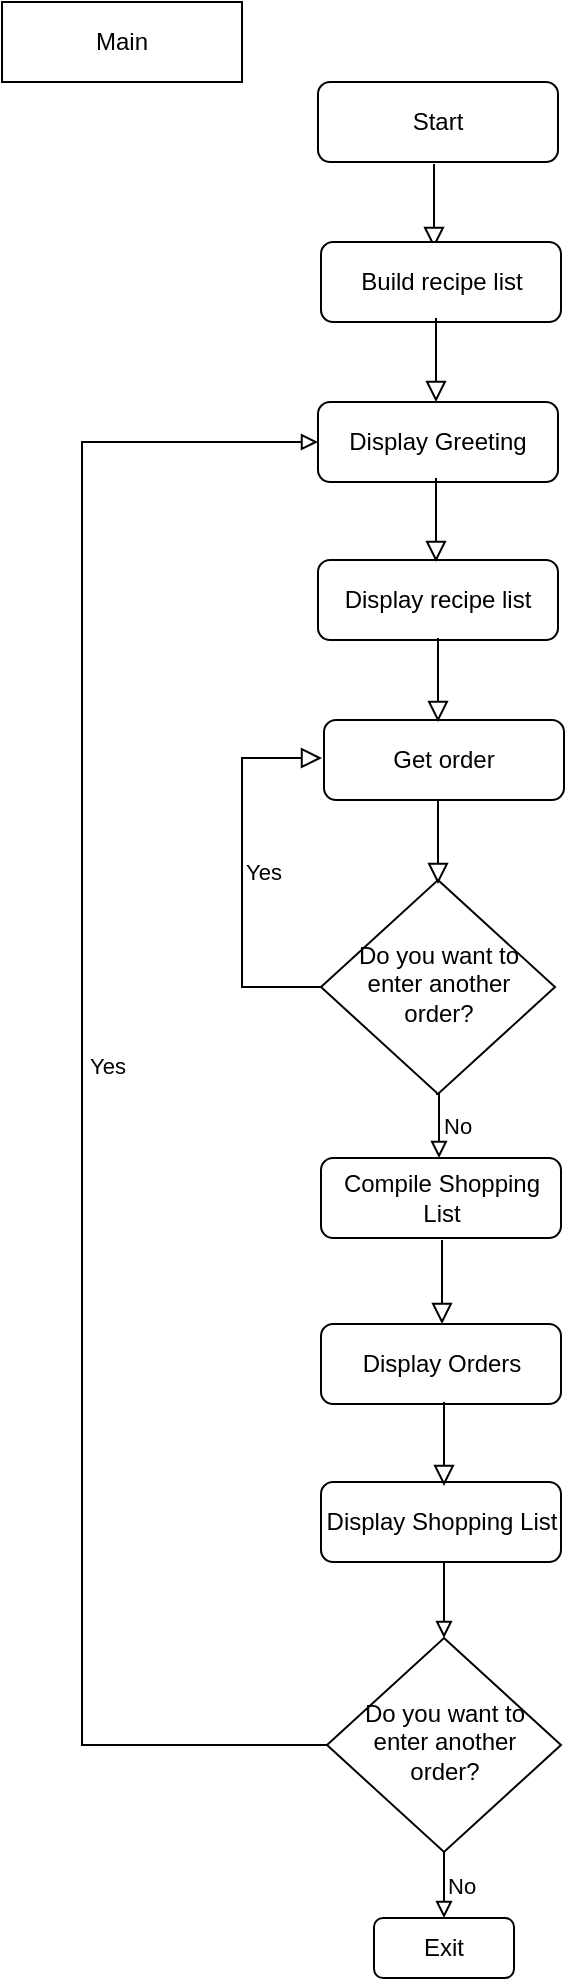 <mxfile version="16.2.7" type="github" pages="7">
  <diagram id="C5RBs43oDa-KdzZeNtuy" name="Main">
    <mxGraphModel dx="1422" dy="737" grid="1" gridSize="10" guides="1" tooltips="1" connect="1" arrows="1" fold="1" page="1" pageScale="1" pageWidth="827" pageHeight="1169" math="0" shadow="0">
      <root>
        <mxCell id="WIyWlLk6GJQsqaUBKTNV-0" />
        <mxCell id="WIyWlLk6GJQsqaUBKTNV-1" parent="WIyWlLk6GJQsqaUBKTNV-0" />
        <mxCell id="WIyWlLk6GJQsqaUBKTNV-3" value="Start" style="rounded=1;whiteSpace=wrap;html=1;fontSize=12;glass=0;strokeWidth=1;shadow=0;" parent="WIyWlLk6GJQsqaUBKTNV-1" vertex="1">
          <mxGeometry x="198" y="80" width="120" height="40" as="geometry" />
        </mxCell>
        <mxCell id="1KWmjgOYTkSEKznTCzlZ-3" value="No&lt;br&gt;" style="edgeStyle=orthogonalEdgeStyle;rounded=0;orthogonalLoop=1;jettySize=auto;html=1;exitX=0.5;exitY=1;exitDx=0;exitDy=0;entryX=0.5;entryY=0;entryDx=0;entryDy=0;labelBackgroundColor=none;fontColor=#000000;endArrow=block;endFill=0;strokeColor=default;labelPosition=right;verticalLabelPosition=middle;align=left;verticalAlign=middle;" edge="1" parent="WIyWlLk6GJQsqaUBKTNV-1">
          <mxGeometry relative="1" as="geometry">
            <mxPoint x="257" y="586" as="sourcePoint" />
            <mxPoint x="258.5" y="618" as="targetPoint" />
          </mxGeometry>
        </mxCell>
        <mxCell id="WIyWlLk6GJQsqaUBKTNV-6" value="Do you want to enter another order?" style="rhombus;whiteSpace=wrap;html=1;shadow=0;fontFamily=Helvetica;fontSize=12;align=center;strokeWidth=1;spacing=6;spacingTop=-4;" parent="WIyWlLk6GJQsqaUBKTNV-1" vertex="1">
          <mxGeometry x="199.5" y="479" width="117" height="107" as="geometry" />
        </mxCell>
        <mxCell id="WIyWlLk6GJQsqaUBKTNV-7" value="Exit&lt;br&gt;" style="rounded=1;whiteSpace=wrap;html=1;fontSize=12;glass=0;strokeWidth=1;shadow=0;" parent="WIyWlLk6GJQsqaUBKTNV-1" vertex="1">
          <mxGeometry x="226" y="998" width="70" height="30" as="geometry" />
        </mxCell>
        <mxCell id="WIyWlLk6GJQsqaUBKTNV-12" value="Get order&lt;br&gt;" style="rounded=1;whiteSpace=wrap;html=1;fontSize=12;glass=0;strokeWidth=1;shadow=0;" parent="WIyWlLk6GJQsqaUBKTNV-1" vertex="1">
          <mxGeometry x="201" y="399" width="120" height="40" as="geometry" />
        </mxCell>
        <mxCell id="jihVnL-XziXCGQ76NfYd-0" value="Display Greeting" style="rounded=1;whiteSpace=wrap;html=1;fontSize=12;glass=0;strokeWidth=1;shadow=0;" vertex="1" parent="WIyWlLk6GJQsqaUBKTNV-1">
          <mxGeometry x="198" y="240" width="120" height="40" as="geometry" />
        </mxCell>
        <mxCell id="jihVnL-XziXCGQ76NfYd-1" value="Display recipe list&lt;br&gt;" style="rounded=1;whiteSpace=wrap;html=1;fontSize=12;glass=0;strokeWidth=1;shadow=0;" vertex="1" parent="WIyWlLk6GJQsqaUBKTNV-1">
          <mxGeometry x="198" y="319" width="120" height="40" as="geometry" />
        </mxCell>
        <mxCell id="jihVnL-XziXCGQ76NfYd-2" value="" style="rounded=0;html=1;jettySize=auto;orthogonalLoop=1;fontSize=11;endArrow=block;endFill=0;endSize=8;strokeWidth=1;shadow=0;labelBackgroundColor=none;edgeStyle=orthogonalEdgeStyle;entryX=0.5;entryY=0;entryDx=0;entryDy=0;" edge="1" parent="WIyWlLk6GJQsqaUBKTNV-1">
          <mxGeometry relative="1" as="geometry">
            <mxPoint x="257" y="278" as="sourcePoint" />
            <mxPoint x="257" y="320" as="targetPoint" />
            <Array as="points">
              <mxPoint x="257" y="298" />
              <mxPoint x="257" y="298" />
            </Array>
          </mxGeometry>
        </mxCell>
        <mxCell id="jihVnL-XziXCGQ76NfYd-3" value="" style="rounded=0;html=1;jettySize=auto;orthogonalLoop=1;fontSize=11;endArrow=block;endFill=0;endSize=8;strokeWidth=1;shadow=0;labelBackgroundColor=none;edgeStyle=orthogonalEdgeStyle;entryX=0.5;entryY=0;entryDx=0;entryDy=0;" edge="1" parent="WIyWlLk6GJQsqaUBKTNV-1">
          <mxGeometry relative="1" as="geometry">
            <mxPoint x="258" y="358" as="sourcePoint" />
            <mxPoint x="258" y="400" as="targetPoint" />
          </mxGeometry>
        </mxCell>
        <mxCell id="jihVnL-XziXCGQ76NfYd-6" value="Compile Shopping List" style="rounded=1;whiteSpace=wrap;html=1;fontSize=12;glass=0;strokeWidth=1;shadow=0;" vertex="1" parent="WIyWlLk6GJQsqaUBKTNV-1">
          <mxGeometry x="199.5" y="618" width="120" height="40" as="geometry" />
        </mxCell>
        <mxCell id="jihVnL-XziXCGQ76NfYd-9" value="Display Orders&lt;br&gt;" style="rounded=1;whiteSpace=wrap;html=1;fontSize=12;glass=0;strokeWidth=1;shadow=0;" vertex="1" parent="WIyWlLk6GJQsqaUBKTNV-1">
          <mxGeometry x="199.5" y="701" width="120" height="40" as="geometry" />
        </mxCell>
        <mxCell id="1KWmjgOYTkSEKznTCzlZ-8" style="edgeStyle=orthogonalEdgeStyle;rounded=0;orthogonalLoop=1;jettySize=auto;html=1;exitX=0.5;exitY=1;exitDx=0;exitDy=0;entryX=0.5;entryY=0;entryDx=0;entryDy=0;labelBackgroundColor=none;fontColor=#000000;endArrow=block;endFill=0;strokeColor=default;" edge="1" parent="WIyWlLk6GJQsqaUBKTNV-1" source="jihVnL-XziXCGQ76NfYd-10" target="1KWmjgOYTkSEKznTCzlZ-5">
          <mxGeometry relative="1" as="geometry" />
        </mxCell>
        <mxCell id="jihVnL-XziXCGQ76NfYd-10" value="Display Shopping List" style="rounded=1;whiteSpace=wrap;html=1;fontSize=12;glass=0;strokeWidth=1;shadow=0;" vertex="1" parent="WIyWlLk6GJQsqaUBKTNV-1">
          <mxGeometry x="199.5" y="780" width="120" height="40" as="geometry" />
        </mxCell>
        <mxCell id="jihVnL-XziXCGQ76NfYd-24" value="Yes&lt;br&gt;" style="rounded=0;html=1;jettySize=auto;orthogonalLoop=1;fontSize=11;endArrow=block;endFill=0;endSize=8;strokeWidth=1;shadow=0;labelBackgroundColor=none;edgeStyle=orthogonalEdgeStyle;labelPosition=right;verticalLabelPosition=middle;align=left;verticalAlign=middle;exitX=0;exitY=0.5;exitDx=0;exitDy=0;" edge="1" parent="WIyWlLk6GJQsqaUBKTNV-1" source="WIyWlLk6GJQsqaUBKTNV-6">
          <mxGeometry relative="1" as="geometry">
            <mxPoint x="258" y="586" as="sourcePoint" />
            <mxPoint x="200" y="418" as="targetPoint" />
            <Array as="points">
              <mxPoint x="160" y="533" />
              <mxPoint x="160" y="418" />
            </Array>
          </mxGeometry>
        </mxCell>
        <mxCell id="dZwhz64nVsfT17MqeMXo-5" value="" style="rounded=0;html=1;jettySize=auto;orthogonalLoop=1;fontSize=11;endArrow=block;endFill=0;endSize=8;strokeWidth=1;shadow=0;labelBackgroundColor=none;edgeStyle=orthogonalEdgeStyle;entryX=0.5;entryY=0;entryDx=0;entryDy=0;" edge="1" parent="WIyWlLk6GJQsqaUBKTNV-1">
          <mxGeometry relative="1" as="geometry">
            <mxPoint x="260" y="659" as="sourcePoint" />
            <mxPoint x="260" y="701" as="targetPoint" />
          </mxGeometry>
        </mxCell>
        <mxCell id="dZwhz64nVsfT17MqeMXo-6" value="" style="rounded=0;html=1;jettySize=auto;orthogonalLoop=1;fontSize=11;endArrow=block;endFill=0;endSize=8;strokeWidth=1;shadow=0;labelBackgroundColor=none;edgeStyle=orthogonalEdgeStyle;entryX=0.5;entryY=0;entryDx=0;entryDy=0;" edge="1" parent="WIyWlLk6GJQsqaUBKTNV-1">
          <mxGeometry relative="1" as="geometry">
            <mxPoint x="261" y="740" as="sourcePoint" />
            <mxPoint x="261" y="782" as="targetPoint" />
          </mxGeometry>
        </mxCell>
        <mxCell id="dZwhz64nVsfT17MqeMXo-7" value="" style="rounded=0;html=1;jettySize=auto;orthogonalLoop=1;fontSize=11;endArrow=block;endFill=0;endSize=8;strokeWidth=1;shadow=0;labelBackgroundColor=none;edgeStyle=orthogonalEdgeStyle;entryX=0.5;entryY=0;entryDx=0;entryDy=0;" edge="1" parent="WIyWlLk6GJQsqaUBKTNV-1">
          <mxGeometry relative="1" as="geometry">
            <mxPoint x="256" y="121" as="sourcePoint" />
            <mxPoint x="256" y="163" as="targetPoint" />
            <Array as="points">
              <mxPoint x="256" y="141" />
              <mxPoint x="256" y="141" />
            </Array>
          </mxGeometry>
        </mxCell>
        <mxCell id="S3-UdbhCZ87plRM3Zz7n-0" value="Main&lt;br&gt;" style="whiteSpace=wrap;html=1;fontColor=#000000;" vertex="1" parent="WIyWlLk6GJQsqaUBKTNV-1">
          <mxGeometry x="40" y="40" width="120" height="40" as="geometry" />
        </mxCell>
        <mxCell id="1KWmjgOYTkSEKznTCzlZ-0" value="" style="rounded=0;html=1;jettySize=auto;orthogonalLoop=1;fontSize=11;endArrow=block;endFill=0;endSize=8;strokeWidth=1;shadow=0;labelBackgroundColor=none;edgeStyle=orthogonalEdgeStyle;entryX=0.5;entryY=0;entryDx=0;entryDy=0;" edge="1" parent="WIyWlLk6GJQsqaUBKTNV-1">
          <mxGeometry relative="1" as="geometry">
            <mxPoint x="258" y="439" as="sourcePoint" />
            <mxPoint x="258" y="481" as="targetPoint" />
          </mxGeometry>
        </mxCell>
        <mxCell id="1KWmjgOYTkSEKznTCzlZ-9" value="No&lt;br&gt;" style="edgeStyle=orthogonalEdgeStyle;rounded=0;orthogonalLoop=1;jettySize=auto;html=1;exitX=0.5;exitY=1;exitDx=0;exitDy=0;entryX=0.5;entryY=0;entryDx=0;entryDy=0;labelBackgroundColor=none;fontColor=#000000;endArrow=block;endFill=0;strokeColor=default;labelPosition=right;verticalLabelPosition=middle;align=left;verticalAlign=middle;" edge="1" parent="WIyWlLk6GJQsqaUBKTNV-1">
          <mxGeometry relative="1" as="geometry">
            <mxPoint x="261" y="965" as="sourcePoint" />
            <mxPoint x="261" y="998" as="targetPoint" />
            <Array as="points">
              <mxPoint x="261" y="978" />
              <mxPoint x="261" y="978" />
            </Array>
          </mxGeometry>
        </mxCell>
        <mxCell id="1KWmjgOYTkSEKznTCzlZ-11" style="edgeStyle=orthogonalEdgeStyle;rounded=0;orthogonalLoop=1;jettySize=auto;html=1;labelBackgroundColor=none;fontColor=#000000;endArrow=block;endFill=0;strokeColor=default;entryX=0;entryY=0.5;entryDx=0;entryDy=0;" edge="1" parent="WIyWlLk6GJQsqaUBKTNV-1" source="1KWmjgOYTkSEKznTCzlZ-5" target="jihVnL-XziXCGQ76NfYd-0">
          <mxGeometry relative="1" as="geometry">
            <mxPoint x="190" y="258" as="targetPoint" />
            <Array as="points">
              <mxPoint x="80" y="912" />
              <mxPoint x="80" y="260" />
            </Array>
          </mxGeometry>
        </mxCell>
        <mxCell id="1KWmjgOYTkSEKznTCzlZ-12" value="Yes&lt;br&gt;" style="edgeLabel;html=1;align=left;verticalAlign=middle;resizable=0;points=[];fontColor=#000000;labelPosition=right;verticalLabelPosition=middle;" vertex="1" connectable="0" parent="1KWmjgOYTkSEKznTCzlZ-11">
          <mxGeometry x="0.036" y="-2" relative="1" as="geometry">
            <mxPoint as="offset" />
          </mxGeometry>
        </mxCell>
        <mxCell id="1KWmjgOYTkSEKznTCzlZ-5" value="Do you want to enter another order?" style="rhombus;whiteSpace=wrap;html=1;shadow=0;fontFamily=Helvetica;fontSize=12;align=center;strokeWidth=1;spacing=6;spacingTop=-4;" vertex="1" parent="WIyWlLk6GJQsqaUBKTNV-1">
          <mxGeometry x="202.5" y="858" width="117" height="107" as="geometry" />
        </mxCell>
        <mxCell id="kP_9oNIU0m31naLfYxVX-0" value="Build recipe list" style="rounded=1;whiteSpace=wrap;html=1;fontSize=12;glass=0;strokeWidth=1;shadow=0;" vertex="1" parent="WIyWlLk6GJQsqaUBKTNV-1">
          <mxGeometry x="199.5" y="160" width="120" height="40" as="geometry" />
        </mxCell>
        <mxCell id="kP_9oNIU0m31naLfYxVX-1" value="" style="rounded=0;html=1;jettySize=auto;orthogonalLoop=1;fontSize=11;endArrow=block;endFill=0;endSize=8;strokeWidth=1;shadow=0;labelBackgroundColor=none;edgeStyle=orthogonalEdgeStyle;entryX=0.5;entryY=0;entryDx=0;entryDy=0;" edge="1" parent="WIyWlLk6GJQsqaUBKTNV-1">
          <mxGeometry relative="1" as="geometry">
            <mxPoint x="257" y="198" as="sourcePoint" />
            <mxPoint x="257" y="240" as="targetPoint" />
            <Array as="points">
              <mxPoint x="257" y="218" />
              <mxPoint x="257" y="218" />
            </Array>
          </mxGeometry>
        </mxCell>
      </root>
    </mxGraphModel>
  </diagram>
  <diagram id="2PsSxkTvUE5UpR0IrNPt" name="GetOrder">
    <mxGraphModel dx="1422" dy="737" grid="1" gridSize="10" guides="1" tooltips="1" connect="1" arrows="1" fold="1" page="1" pageScale="1" pageWidth="850" pageHeight="1100" math="0" shadow="0">
      <root>
        <mxCell id="hsJRJXBi64jZXane6fkd-0" />
        <mxCell id="hsJRJXBi64jZXane6fkd-1" parent="hsJRJXBi64jZXane6fkd-0" />
        <mxCell id="lEaO3CUjMfzcGsYxeWFf-1" value="Is entry valid?&lt;br&gt;" style="rhombus;whiteSpace=wrap;html=1;shadow=0;fontFamily=Helvetica;fontSize=12;align=center;strokeWidth=1;spacing=6;spacingTop=-4;" vertex="1" parent="hsJRJXBi64jZXane6fkd-1">
          <mxGeometry x="201" y="316" width="117" height="107" as="geometry" />
        </mxCell>
        <mxCell id="lEaO3CUjMfzcGsYxeWFf-2" value="Request Quantity&lt;br&gt;" style="rounded=1;whiteSpace=wrap;html=1;fontSize=12;glass=0;strokeWidth=1;shadow=0;" vertex="1" parent="hsJRJXBi64jZXane6fkd-1">
          <mxGeometry x="201" y="468" width="120" height="40" as="geometry" />
        </mxCell>
        <mxCell id="lEaO3CUjMfzcGsYxeWFf-3" value="Request recipe number" style="rounded=1;whiteSpace=wrap;html=1;fontSize=12;glass=0;strokeWidth=1;shadow=0;" vertex="1" parent="hsJRJXBi64jZXane6fkd-1">
          <mxGeometry x="201" y="159" width="120" height="40" as="geometry" />
        </mxCell>
        <mxCell id="lEaO3CUjMfzcGsYxeWFf-4" value="Validate input&lt;br&gt;" style="rounded=1;whiteSpace=wrap;html=1;fontSize=12;glass=0;strokeWidth=1;shadow=0;" vertex="1" parent="hsJRJXBi64jZXane6fkd-1">
          <mxGeometry x="202.5" y="237" width="120" height="40" as="geometry" />
        </mxCell>
        <mxCell id="lEaO3CUjMfzcGsYxeWFf-5" value="" style="rounded=0;html=1;jettySize=auto;orthogonalLoop=1;fontSize=11;endArrow=block;endFill=0;endSize=8;strokeWidth=1;shadow=0;labelBackgroundColor=none;edgeStyle=orthogonalEdgeStyle;entryX=0.5;entryY=0;entryDx=0;entryDy=0;" edge="1" parent="hsJRJXBi64jZXane6fkd-1">
          <mxGeometry relative="1" as="geometry">
            <mxPoint x="260" y="197" as="sourcePoint" />
            <mxPoint x="260" y="239" as="targetPoint" />
            <Array as="points">
              <mxPoint x="260" y="217" />
              <mxPoint x="260" y="217" />
            </Array>
          </mxGeometry>
        </mxCell>
        <mxCell id="lEaO3CUjMfzcGsYxeWFf-6" value="" style="rounded=0;html=1;jettySize=auto;orthogonalLoop=1;fontSize=11;endArrow=block;endFill=0;endSize=8;strokeWidth=1;shadow=0;labelBackgroundColor=none;edgeStyle=orthogonalEdgeStyle;entryX=0.5;entryY=0;entryDx=0;entryDy=0;" edge="1" parent="hsJRJXBi64jZXane6fkd-1">
          <mxGeometry relative="1" as="geometry">
            <mxPoint x="256.5" y="277" as="sourcePoint" />
            <mxPoint x="256.5" y="319" as="targetPoint" />
          </mxGeometry>
        </mxCell>
        <mxCell id="lEaO3CUjMfzcGsYxeWFf-7" value="Yes&lt;br&gt;" style="rounded=0;html=1;jettySize=auto;orthogonalLoop=1;fontSize=11;endArrow=block;endFill=0;endSize=8;strokeWidth=1;shadow=0;labelBackgroundColor=none;edgeStyle=orthogonalEdgeStyle;entryX=0.5;entryY=0;entryDx=0;entryDy=0;labelPosition=right;verticalLabelPosition=middle;align=left;verticalAlign=middle;" edge="1" parent="hsJRJXBi64jZXane6fkd-1">
          <mxGeometry relative="1" as="geometry">
            <mxPoint x="260" y="424" as="sourcePoint" />
            <mxPoint x="260" y="466" as="targetPoint" />
          </mxGeometry>
        </mxCell>
        <mxCell id="lEaO3CUjMfzcGsYxeWFf-8" value="" style="rounded=0;html=1;jettySize=auto;orthogonalLoop=1;fontSize=11;endArrow=block;endFill=0;endSize=8;strokeWidth=1;shadow=0;labelBackgroundColor=none;edgeStyle=orthogonalEdgeStyle;exitX=0;exitY=0.5;exitDx=0;exitDy=0;labelPosition=right;verticalLabelPosition=middle;align=left;verticalAlign=middle;entryX=0;entryY=0.5;entryDx=0;entryDy=0;" edge="1" parent="hsJRJXBi64jZXane6fkd-1" target="lEaO3CUjMfzcGsYxeWFf-3">
          <mxGeometry relative="1" as="geometry">
            <mxPoint x="200" y="368" as="sourcePoint" />
            <mxPoint x="201" y="267" as="targetPoint" />
            <Array as="points">
              <mxPoint x="160" y="368" />
              <mxPoint x="160" y="179" />
            </Array>
          </mxGeometry>
        </mxCell>
        <mxCell id="lEaO3CUjMfzcGsYxeWFf-12" value="No&lt;br&gt;" style="edgeLabel;html=1;align=center;verticalAlign=middle;resizable=0;points=[];fontColor=#000000;" vertex="1" connectable="0" parent="lEaO3CUjMfzcGsYxeWFf-8">
          <mxGeometry x="0.234" relative="1" as="geometry">
            <mxPoint as="offset" />
          </mxGeometry>
        </mxCell>
        <mxCell id="lEaO3CUjMfzcGsYxeWFf-13" value="Is entry valid?&lt;br&gt;" style="rhombus;whiteSpace=wrap;html=1;shadow=0;fontFamily=Helvetica;fontSize=12;align=center;strokeWidth=1;spacing=6;spacingTop=-4;" vertex="1" parent="hsJRJXBi64jZXane6fkd-1">
          <mxGeometry x="200" y="636" width="117" height="107" as="geometry" />
        </mxCell>
        <mxCell id="lEaO3CUjMfzcGsYxeWFf-14" value="Add order to dictionary&lt;br&gt;" style="rounded=1;whiteSpace=wrap;html=1;fontSize=12;glass=0;strokeWidth=1;shadow=0;" vertex="1" parent="hsJRJXBi64jZXane6fkd-1">
          <mxGeometry x="200" y="797" width="120" height="40" as="geometry" />
        </mxCell>
        <mxCell id="lEaO3CUjMfzcGsYxeWFf-15" value="Yes&lt;br&gt;" style="rounded=0;html=1;jettySize=auto;orthogonalLoop=1;fontSize=11;endArrow=block;endFill=0;endSize=8;strokeWidth=1;shadow=0;labelBackgroundColor=none;edgeStyle=orthogonalEdgeStyle;entryX=0.5;entryY=0;entryDx=0;entryDy=0;labelPosition=right;verticalLabelPosition=middle;align=left;verticalAlign=middle;" edge="1" parent="hsJRJXBi64jZXane6fkd-1">
          <mxGeometry x="-0.444" relative="1" as="geometry">
            <mxPoint x="257" y="743" as="sourcePoint" />
            <mxPoint x="258" y="796" as="targetPoint" />
            <Array as="points">
              <mxPoint x="258" y="743" />
            </Array>
            <mxPoint as="offset" />
          </mxGeometry>
        </mxCell>
        <mxCell id="lEaO3CUjMfzcGsYxeWFf-16" value="" style="rounded=0;html=1;jettySize=auto;orthogonalLoop=1;fontSize=11;endArrow=block;endFill=0;endSize=8;strokeWidth=1;shadow=0;labelBackgroundColor=none;edgeStyle=orthogonalEdgeStyle;exitX=0;exitY=0.5;exitDx=0;exitDy=0;labelPosition=right;verticalLabelPosition=middle;align=left;verticalAlign=middle;entryX=0;entryY=0.5;entryDx=0;entryDy=0;" edge="1" parent="hsJRJXBi64jZXane6fkd-1" target="lEaO3CUjMfzcGsYxeWFf-2">
          <mxGeometry relative="1" as="geometry">
            <mxPoint x="199" y="688" as="sourcePoint" />
            <mxPoint x="200" y="587" as="targetPoint" />
            <Array as="points">
              <mxPoint x="159" y="688" />
              <mxPoint x="159" y="488" />
            </Array>
          </mxGeometry>
        </mxCell>
        <mxCell id="lEaO3CUjMfzcGsYxeWFf-17" value="No&lt;br&gt;" style="edgeLabel;html=1;align=center;verticalAlign=middle;resizable=0;points=[];fontColor=#000000;" vertex="1" connectable="0" parent="lEaO3CUjMfzcGsYxeWFf-16">
          <mxGeometry x="0.234" relative="1" as="geometry">
            <mxPoint as="offset" />
          </mxGeometry>
        </mxCell>
        <mxCell id="lEaO3CUjMfzcGsYxeWFf-18" value="Validate input&lt;br&gt;" style="rounded=1;whiteSpace=wrap;html=1;fontSize=12;glass=0;strokeWidth=1;shadow=0;" vertex="1" parent="hsJRJXBi64jZXane6fkd-1">
          <mxGeometry x="201.5" y="553" width="120" height="40" as="geometry" />
        </mxCell>
        <mxCell id="lEaO3CUjMfzcGsYxeWFf-19" value="" style="rounded=0;html=1;jettySize=auto;orthogonalLoop=1;fontSize=11;endArrow=block;endFill=0;endSize=8;strokeWidth=1;shadow=0;labelBackgroundColor=none;edgeStyle=orthogonalEdgeStyle;entryX=0.5;entryY=0;entryDx=0;entryDy=0;" edge="1" parent="hsJRJXBi64jZXane6fkd-1">
          <mxGeometry relative="1" as="geometry">
            <mxPoint x="257.5" y="595" as="sourcePoint" />
            <mxPoint x="257.5" y="637" as="targetPoint" />
          </mxGeometry>
        </mxCell>
        <mxCell id="lEaO3CUjMfzcGsYxeWFf-20" value="" style="rounded=0;html=1;jettySize=auto;orthogonalLoop=1;fontSize=11;endArrow=block;endFill=0;endSize=8;strokeWidth=1;shadow=0;labelBackgroundColor=none;edgeStyle=orthogonalEdgeStyle;entryX=0.5;entryY=0;entryDx=0;entryDy=0;" edge="1" parent="hsJRJXBi64jZXane6fkd-1">
          <mxGeometry relative="1" as="geometry">
            <mxPoint x="259.5" y="509" as="sourcePoint" />
            <mxPoint x="259.5" y="551" as="targetPoint" />
          </mxGeometry>
        </mxCell>
        <mxCell id="lEaO3CUjMfzcGsYxeWFf-22" value="Display order&amp;nbsp;&lt;br&gt;" style="rounded=1;whiteSpace=wrap;html=1;fontSize=12;glass=0;strokeWidth=1;shadow=0;" vertex="1" parent="hsJRJXBi64jZXane6fkd-1">
          <mxGeometry x="202" y="878" width="120" height="40" as="geometry" />
        </mxCell>
        <mxCell id="lEaO3CUjMfzcGsYxeWFf-23" value="Yes&lt;br&gt;" style="rounded=0;html=1;jettySize=auto;orthogonalLoop=1;fontSize=11;endArrow=block;endFill=0;endSize=8;strokeWidth=1;shadow=0;labelBackgroundColor=none;edgeStyle=orthogonalEdgeStyle;entryX=0.5;entryY=0;entryDx=0;entryDy=0;labelPosition=right;verticalLabelPosition=middle;align=left;verticalAlign=middle;" edge="1" parent="hsJRJXBi64jZXane6fkd-1">
          <mxGeometry relative="1" as="geometry">
            <mxPoint x="259" y="836" as="sourcePoint" />
            <mxPoint x="259" y="878" as="targetPoint" />
          </mxGeometry>
        </mxCell>
        <mxCell id="gjBdFKkUhvDgflCIPYUm-0" value="Get Order&lt;br&gt;" style="whiteSpace=wrap;html=1;fontColor=#000000;" vertex="1" parent="hsJRJXBi64jZXane6fkd-1">
          <mxGeometry x="40" y="40" width="120" height="60" as="geometry" />
        </mxCell>
      </root>
    </mxGraphModel>
  </diagram>
  <diagram id="bJ549bN5FYdmL6FTh3jA" name="CompileShoppingList">
    <mxGraphModel dx="1422" dy="794" grid="1" gridSize="10" guides="1" tooltips="1" connect="1" arrows="1" fold="1" page="1" pageScale="1" pageWidth="850" pageHeight="1100" math="0" shadow="0">
      <root>
        <mxCell id="zjzTBXTXOtBgbCqiOhsa-0" />
        <mxCell id="zjzTBXTXOtBgbCqiOhsa-1" parent="zjzTBXTXOtBgbCqiOhsa-0" />
        <mxCell id="glAYqXQQMzbUC01DHyin-5" value="No&lt;br&gt;" style="edgeStyle=orthogonalEdgeStyle;rounded=0;orthogonalLoop=1;jettySize=auto;html=1;exitX=1;exitY=0.5;exitDx=0;exitDy=0;labelBackgroundColor=none;fontColor=#000000;strokeColor=default;endArrow=block;endFill=0;labelPosition=center;verticalLabelPosition=top;align=center;verticalAlign=bottom;" edge="1" parent="zjzTBXTXOtBgbCqiOhsa-1" source="0mvPKNawgUQIcKR4XQ82-1">
          <mxGeometry relative="1" as="geometry">
            <mxPoint x="399" y="416" as="targetPoint" />
          </mxGeometry>
        </mxCell>
        <mxCell id="glAYqXQQMzbUC01DHyin-10" value="Yes&lt;br&gt;" style="edgeStyle=orthogonalEdgeStyle;rounded=0;orthogonalLoop=1;jettySize=auto;html=1;exitX=0.5;exitY=1;exitDx=0;exitDy=0;entryX=0.5;entryY=0;entryDx=0;entryDy=0;labelBackgroundColor=none;fontColor=#000000;endArrow=block;endFill=0;strokeColor=default;labelPosition=right;verticalLabelPosition=middle;align=left;verticalAlign=middle;" edge="1" parent="zjzTBXTXOtBgbCqiOhsa-1" source="0mvPKNawgUQIcKR4XQ82-1" target="glAYqXQQMzbUC01DHyin-7">
          <mxGeometry relative="1" as="geometry" />
        </mxCell>
        <mxCell id="0mvPKNawgUQIcKR4XQ82-1" value="Is ingredient already in shopping list?" style="rhombus;whiteSpace=wrap;html=1;shadow=0;fontFamily=Helvetica;fontSize=12;align=center;strokeWidth=1;spacing=6;spacingTop=-4;" vertex="1" parent="zjzTBXTXOtBgbCqiOhsa-1">
          <mxGeometry x="240" y="362" width="117" height="107" as="geometry" />
        </mxCell>
        <mxCell id="0mvPKNawgUQIcKR4XQ82-2" value="For each ingredient in recipe&lt;br&gt;" style="rounded=1;whiteSpace=wrap;html=1;fontSize=12;glass=0;strokeWidth=1;shadow=0;" vertex="1" parent="zjzTBXTXOtBgbCqiOhsa-1">
          <mxGeometry x="240" y="284" width="120" height="40" as="geometry" />
        </mxCell>
        <mxCell id="0mvPKNawgUQIcKR4XQ82-4" value="" style="rounded=0;html=1;jettySize=auto;orthogonalLoop=1;fontSize=11;endArrow=block;endFill=0;endSize=8;strokeWidth=1;shadow=0;labelBackgroundColor=none;edgeStyle=orthogonalEdgeStyle;entryX=0.5;entryY=0;entryDx=0;entryDy=0;" edge="1" parent="zjzTBXTXOtBgbCqiOhsa-1">
          <mxGeometry relative="1" as="geometry">
            <mxPoint x="298.5" y="322" as="sourcePoint" />
            <mxPoint x="298.5" y="364" as="targetPoint" />
            <Array as="points">
              <mxPoint x="298.5" y="342" />
              <mxPoint x="298.5" y="342" />
            </Array>
          </mxGeometry>
        </mxCell>
        <mxCell id="Lanq_9CFCluX6ZRWcaKZ-0" value="Compile Shopping List&lt;br&gt;" style="whiteSpace=wrap;html=1;fontColor=#000000;" vertex="1" parent="zjzTBXTXOtBgbCqiOhsa-1">
          <mxGeometry x="40" y="40" width="120" height="60" as="geometry" />
        </mxCell>
        <mxCell id="Lanq_9CFCluX6ZRWcaKZ-1" value="For each order in order list&lt;br&gt;" style="rounded=1;whiteSpace=wrap;html=1;fontSize=12;glass=0;strokeWidth=1;shadow=0;" vertex="1" parent="zjzTBXTXOtBgbCqiOhsa-1">
          <mxGeometry x="241" y="121" width="120" height="40" as="geometry" />
        </mxCell>
        <mxCell id="glAYqXQQMzbUC01DHyin-16" style="edgeStyle=orthogonalEdgeStyle;rounded=0;orthogonalLoop=1;jettySize=auto;html=1;entryX=0.5;entryY=0;entryDx=0;entryDy=0;labelBackgroundColor=none;fontColor=#000000;endArrow=block;endFill=0;strokeColor=default;" edge="1" parent="zjzTBXTXOtBgbCqiOhsa-1" source="Lanq_9CFCluX6ZRWcaKZ-6" target="glAYqXQQMzbUC01DHyin-14">
          <mxGeometry relative="1" as="geometry" />
        </mxCell>
        <mxCell id="Lanq_9CFCluX6ZRWcaKZ-6" value="Add ingredient to shopping list" style="rounded=1;whiteSpace=wrap;html=1;fontSize=12;glass=0;strokeWidth=1;shadow=0;" vertex="1" parent="zjzTBXTXOtBgbCqiOhsa-1">
          <mxGeometry x="399" y="402" width="120" height="40" as="geometry" />
        </mxCell>
        <mxCell id="glAYqXQQMzbUC01DHyin-0" value="" style="rounded=0;html=1;jettySize=auto;orthogonalLoop=1;fontSize=11;endArrow=block;endFill=0;endSize=8;strokeWidth=1;shadow=0;labelBackgroundColor=none;edgeStyle=orthogonalEdgeStyle;entryX=0.5;entryY=0;entryDx=0;entryDy=0;" edge="1" parent="zjzTBXTXOtBgbCqiOhsa-1">
          <mxGeometry relative="1" as="geometry">
            <mxPoint x="302.5" y="159" as="sourcePoint" />
            <mxPoint x="302.5" y="201" as="targetPoint" />
            <Array as="points">
              <mxPoint x="302.5" y="179" />
              <mxPoint x="302.5" y="179" />
            </Array>
          </mxGeometry>
        </mxCell>
        <mxCell id="glAYqXQQMzbUC01DHyin-3" value="For each recipe in order" style="rounded=1;whiteSpace=wrap;html=1;fontSize=12;glass=0;strokeWidth=1;shadow=0;" vertex="1" parent="zjzTBXTXOtBgbCqiOhsa-1">
          <mxGeometry x="241" y="202" width="120" height="40" as="geometry" />
        </mxCell>
        <mxCell id="glAYqXQQMzbUC01DHyin-4" value="" style="rounded=0;html=1;jettySize=auto;orthogonalLoop=1;fontSize=11;endArrow=block;endFill=0;endSize=8;strokeWidth=1;shadow=0;labelBackgroundColor=none;edgeStyle=orthogonalEdgeStyle;entryX=0.5;entryY=0;entryDx=0;entryDy=0;" edge="1" parent="zjzTBXTXOtBgbCqiOhsa-1">
          <mxGeometry relative="1" as="geometry">
            <mxPoint x="304.5" y="245" as="sourcePoint" />
            <mxPoint x="304.5" y="287" as="targetPoint" />
            <Array as="points">
              <mxPoint x="304.5" y="265" />
              <mxPoint x="304.5" y="265" />
            </Array>
          </mxGeometry>
        </mxCell>
        <mxCell id="glAYqXQQMzbUC01DHyin-13" style="edgeStyle=orthogonalEdgeStyle;rounded=0;orthogonalLoop=1;jettySize=auto;html=1;entryX=0.5;entryY=0;entryDx=0;entryDy=0;labelBackgroundColor=none;fontColor=#000000;endArrow=block;endFill=0;strokeColor=default;" edge="1" parent="zjzTBXTXOtBgbCqiOhsa-1" source="glAYqXQQMzbUC01DHyin-7" target="glAYqXQQMzbUC01DHyin-11">
          <mxGeometry relative="1" as="geometry" />
        </mxCell>
        <mxCell id="glAYqXQQMzbUC01DHyin-7" value="Get current quantity required in list" style="rounded=1;whiteSpace=wrap;html=1;fontSize=12;glass=0;strokeWidth=1;shadow=0;" vertex="1" parent="zjzTBXTXOtBgbCqiOhsa-1">
          <mxGeometry x="238.5" y="522" width="120" height="40" as="geometry" />
        </mxCell>
        <mxCell id="glAYqXQQMzbUC01DHyin-15" style="edgeStyle=orthogonalEdgeStyle;rounded=0;orthogonalLoop=1;jettySize=auto;html=1;labelBackgroundColor=none;fontColor=#000000;endArrow=block;endFill=0;strokeColor=default;" edge="1" parent="zjzTBXTXOtBgbCqiOhsa-1" source="glAYqXQQMzbUC01DHyin-11">
          <mxGeometry relative="1" as="geometry">
            <mxPoint x="239" y="302" as="targetPoint" />
            <Array as="points">
              <mxPoint x="119" y="637" />
              <mxPoint x="119" y="302" />
            </Array>
          </mxGeometry>
        </mxCell>
        <mxCell id="glAYqXQQMzbUC01DHyin-11" value="Increase the quantity required by order quantity * recipe quantity&lt;br&gt;" style="rounded=1;whiteSpace=wrap;html=1;fontSize=12;glass=0;strokeWidth=1;shadow=0;" vertex="1" parent="zjzTBXTXOtBgbCqiOhsa-1">
          <mxGeometry x="239.5" y="602" width="120" height="70" as="geometry" />
        </mxCell>
        <mxCell id="glAYqXQQMzbUC01DHyin-17" style="edgeStyle=orthogonalEdgeStyle;rounded=0;orthogonalLoop=1;jettySize=auto;html=1;entryX=1;entryY=0.5;entryDx=0;entryDy=0;labelBackgroundColor=none;fontColor=#000000;endArrow=block;endFill=0;strokeColor=default;" edge="1" parent="zjzTBXTXOtBgbCqiOhsa-1" source="glAYqXQQMzbUC01DHyin-14" target="0mvPKNawgUQIcKR4XQ82-2">
          <mxGeometry relative="1" as="geometry">
            <Array as="points">
              <mxPoint x="599" y="531" />
              <mxPoint x="599" y="304" />
            </Array>
          </mxGeometry>
        </mxCell>
        <mxCell id="glAYqXQQMzbUC01DHyin-14" value="Set quantity required to order quantity * recipe quantity&lt;br&gt;" style="rounded=1;whiteSpace=wrap;html=1;fontSize=12;glass=0;strokeWidth=1;shadow=0;" vertex="1" parent="zjzTBXTXOtBgbCqiOhsa-1">
          <mxGeometry x="399" y="501" width="120" height="60" as="geometry" />
        </mxCell>
      </root>
    </mxGraphModel>
  </diagram>
  <diagram id="nx9y-dBBrFhiTqB2Wx62" name="DisplayOrders">
    <mxGraphModel dx="1422" dy="737" grid="1" gridSize="10" guides="1" tooltips="1" connect="1" arrows="1" fold="1" page="1" pageScale="1" pageWidth="850" pageHeight="1100" math="0" shadow="0">
      <root>
        <mxCell id="kc5abEX0yiEjv0AdCQ7s-0" />
        <mxCell id="kc5abEX0yiEjv0AdCQ7s-1" parent="kc5abEX0yiEjv0AdCQ7s-0" />
        <mxCell id="VWW17PUk632nnjdNYVls-5" value="Display Orders&lt;br&gt;" style="whiteSpace=wrap;html=1;fontColor=#000000;" vertex="1" parent="kc5abEX0yiEjv0AdCQ7s-1">
          <mxGeometry x="40" y="40" width="120" height="60" as="geometry" />
        </mxCell>
        <mxCell id="VWW17PUk632nnjdNYVls-6" value="Display Intro&lt;br&gt;" style="rounded=1;whiteSpace=wrap;html=1;fontSize=12;glass=0;strokeWidth=1;shadow=0;" vertex="1" parent="kc5abEX0yiEjv0AdCQ7s-1">
          <mxGeometry x="159" y="121" width="120" height="40" as="geometry" />
        </mxCell>
        <mxCell id="VWW17PUk632nnjdNYVls-9" value="" style="rounded=0;html=1;jettySize=auto;orthogonalLoop=1;fontSize=11;endArrow=block;endFill=0;endSize=8;strokeWidth=1;shadow=0;labelBackgroundColor=none;edgeStyle=orthogonalEdgeStyle;entryX=0.5;entryY=0;entryDx=0;entryDy=0;" edge="1" parent="kc5abEX0yiEjv0AdCQ7s-1">
          <mxGeometry relative="1" as="geometry">
            <mxPoint x="220.5" y="159" as="sourcePoint" />
            <mxPoint x="220.5" y="201" as="targetPoint" />
            <Array as="points">
              <mxPoint x="220.5" y="179" />
              <mxPoint x="220.5" y="179" />
            </Array>
          </mxGeometry>
        </mxCell>
        <mxCell id="VWW17PUk632nnjdNYVls-10" value="For each order&lt;br&gt;" style="rounded=1;whiteSpace=wrap;html=1;fontSize=12;glass=0;strokeWidth=1;shadow=0;" vertex="1" parent="kc5abEX0yiEjv0AdCQ7s-1">
          <mxGeometry x="159" y="202" width="120" height="40" as="geometry" />
        </mxCell>
        <mxCell id="VWW17PUk632nnjdNYVls-11" value="" style="rounded=0;html=1;jettySize=auto;orthogonalLoop=1;fontSize=11;endArrow=block;endFill=0;endSize=8;strokeWidth=1;shadow=0;labelBackgroundColor=none;edgeStyle=orthogonalEdgeStyle;entryX=0.5;entryY=0;entryDx=0;entryDy=0;" edge="1" parent="kc5abEX0yiEjv0AdCQ7s-1">
          <mxGeometry relative="1" as="geometry">
            <mxPoint x="222.5" y="240" as="sourcePoint" />
            <mxPoint x="222.5" y="282" as="targetPoint" />
            <Array as="points">
              <mxPoint x="222.5" y="260" />
              <mxPoint x="222.5" y="260" />
            </Array>
          </mxGeometry>
        </mxCell>
        <mxCell id="VWW17PUk632nnjdNYVls-13" value="Display quantity requested&lt;br&gt;" style="rounded=1;whiteSpace=wrap;html=1;fontSize=12;glass=0;strokeWidth=1;shadow=0;" vertex="1" parent="kc5abEX0yiEjv0AdCQ7s-1">
          <mxGeometry x="157.5" y="280" width="120" height="40" as="geometry" />
        </mxCell>
        <mxCell id="VWW17PUk632nnjdNYVls-21" style="edgeStyle=orthogonalEdgeStyle;rounded=0;orthogonalLoop=1;jettySize=auto;html=1;labelBackgroundColor=none;fontColor=#000000;endArrow=block;endFill=0;strokeColor=default;entryX=0;entryY=0.5;entryDx=0;entryDy=0;" edge="1" parent="kc5abEX0yiEjv0AdCQ7s-1" source="VWW17PUk632nnjdNYVls-19" target="VWW17PUk632nnjdNYVls-10">
          <mxGeometry relative="1" as="geometry">
            <mxPoint x="80" y="220" as="targetPoint" />
            <Array as="points">
              <mxPoint x="80" y="379" />
              <mxPoint x="80" y="222" />
            </Array>
          </mxGeometry>
        </mxCell>
        <mxCell id="VWW17PUk632nnjdNYVls-19" value="Display recipe&lt;br&gt;&amp;nbsp;name" style="rounded=1;whiteSpace=wrap;html=1;fontSize=12;glass=0;strokeWidth=1;shadow=0;" vertex="1" parent="kc5abEX0yiEjv0AdCQ7s-1">
          <mxGeometry x="158.5" y="359" width="120" height="40" as="geometry" />
        </mxCell>
        <mxCell id="VWW17PUk632nnjdNYVls-20" value="" style="rounded=0;html=1;jettySize=auto;orthogonalLoop=1;fontSize=11;endArrow=block;endFill=0;endSize=8;strokeWidth=1;shadow=0;labelBackgroundColor=none;edgeStyle=orthogonalEdgeStyle;entryX=0.5;entryY=0;entryDx=0;entryDy=0;" edge="1" parent="kc5abEX0yiEjv0AdCQ7s-1">
          <mxGeometry relative="1" as="geometry">
            <mxPoint x="220.5" y="317" as="sourcePoint" />
            <mxPoint x="220.5" y="359" as="targetPoint" />
            <Array as="points">
              <mxPoint x="220.5" y="337" />
              <mxPoint x="220.5" y="337" />
            </Array>
          </mxGeometry>
        </mxCell>
      </root>
    </mxGraphModel>
  </diagram>
  <diagram id="tsS1KSl47zF7CoudXGui" name="DisplayShoppingList">
    <mxGraphModel dx="1422" dy="737" grid="1" gridSize="10" guides="1" tooltips="1" connect="1" arrows="1" fold="1" page="1" pageScale="1" pageWidth="850" pageHeight="1100" math="0" shadow="0">
      <root>
        <mxCell id="4KNhvF61k9YGgRvmlohe-0" />
        <mxCell id="4KNhvF61k9YGgRvmlohe-1" parent="4KNhvF61k9YGgRvmlohe-0" />
        <mxCell id="5nE7HbCcc9mEENZ3POwT-0" value="Display Shopping List" style="whiteSpace=wrap;html=1;fontColor=#000000;" vertex="1" parent="4KNhvF61k9YGgRvmlohe-1">
          <mxGeometry x="40" y="40" width="120" height="60" as="geometry" />
        </mxCell>
        <mxCell id="5nE7HbCcc9mEENZ3POwT-1" value="Display heading&lt;br&gt;" style="rounded=1;whiteSpace=wrap;html=1;fontSize=12;glass=0;strokeWidth=1;shadow=0;" vertex="1" parent="4KNhvF61k9YGgRvmlohe-1">
          <mxGeometry x="159" y="121" width="120" height="40" as="geometry" />
        </mxCell>
        <mxCell id="5nE7HbCcc9mEENZ3POwT-2" value="" style="rounded=0;html=1;jettySize=auto;orthogonalLoop=1;fontSize=11;endArrow=block;endFill=0;endSize=8;strokeWidth=1;shadow=0;labelBackgroundColor=none;edgeStyle=orthogonalEdgeStyle;entryX=0.5;entryY=0;entryDx=0;entryDy=0;" edge="1" parent="4KNhvF61k9YGgRvmlohe-1">
          <mxGeometry relative="1" as="geometry">
            <mxPoint x="220.5" y="159" as="sourcePoint" />
            <mxPoint x="220.5" y="201" as="targetPoint" />
            <Array as="points">
              <mxPoint x="220.5" y="179" />
              <mxPoint x="220.5" y="179" />
            </Array>
          </mxGeometry>
        </mxCell>
        <mxCell id="5nE7HbCcc9mEENZ3POwT-3" value="For each ingredient in shopping list" style="rounded=1;whiteSpace=wrap;html=1;fontSize=12;glass=0;strokeWidth=1;shadow=0;" vertex="1" parent="4KNhvF61k9YGgRvmlohe-1">
          <mxGeometry x="159" y="202" width="120" height="40" as="geometry" />
        </mxCell>
        <mxCell id="5nE7HbCcc9mEENZ3POwT-4" value="" style="rounded=0;html=1;jettySize=auto;orthogonalLoop=1;fontSize=11;endArrow=block;endFill=0;endSize=8;strokeWidth=1;shadow=0;labelBackgroundColor=none;edgeStyle=orthogonalEdgeStyle;entryX=0.5;entryY=0;entryDx=0;entryDy=0;" edge="1" parent="4KNhvF61k9YGgRvmlohe-1">
          <mxGeometry relative="1" as="geometry">
            <mxPoint x="222.5" y="240" as="sourcePoint" />
            <mxPoint x="222.5" y="282" as="targetPoint" />
            <Array as="points">
              <mxPoint x="222.5" y="260" />
              <mxPoint x="222.5" y="260" />
            </Array>
          </mxGeometry>
        </mxCell>
        <mxCell id="5nE7HbCcc9mEENZ3POwT-5" value="Display quantity required&lt;br&gt;" style="rounded=1;whiteSpace=wrap;html=1;fontSize=12;glass=0;strokeWidth=1;shadow=0;" vertex="1" parent="4KNhvF61k9YGgRvmlohe-1">
          <mxGeometry x="161.5" y="360" width="120" height="40" as="geometry" />
        </mxCell>
        <mxCell id="5nE7HbCcc9mEENZ3POwT-10" style="edgeStyle=orthogonalEdgeStyle;rounded=0;orthogonalLoop=1;jettySize=auto;html=1;entryX=0;entryY=0.5;entryDx=0;entryDy=0;labelBackgroundColor=none;fontColor=#000000;endArrow=block;endFill=0;strokeColor=default;" edge="1" parent="4KNhvF61k9YGgRvmlohe-1" source="5nE7HbCcc9mEENZ3POwT-7" target="5nE7HbCcc9mEENZ3POwT-3">
          <mxGeometry relative="1" as="geometry">
            <Array as="points">
              <mxPoint x="80" y="461" />
              <mxPoint x="80" y="222" />
            </Array>
          </mxGeometry>
        </mxCell>
        <mxCell id="5nE7HbCcc9mEENZ3POwT-7" value="Display unit&lt;br&gt;" style="rounded=1;whiteSpace=wrap;html=1;fontSize=12;glass=0;strokeWidth=1;shadow=0;" vertex="1" parent="4KNhvF61k9YGgRvmlohe-1">
          <mxGeometry x="160.5" y="441" width="120" height="40" as="geometry" />
        </mxCell>
        <mxCell id="5nE7HbCcc9mEENZ3POwT-8" value="" style="rounded=0;html=1;jettySize=auto;orthogonalLoop=1;fontSize=11;endArrow=block;endFill=0;endSize=8;strokeWidth=1;shadow=0;labelBackgroundColor=none;edgeStyle=orthogonalEdgeStyle;entryX=0.5;entryY=0;entryDx=0;entryDy=0;" edge="1" parent="4KNhvF61k9YGgRvmlohe-1">
          <mxGeometry relative="1" as="geometry">
            <mxPoint x="220.5" y="401" as="sourcePoint" />
            <mxPoint x="220.5" y="443" as="targetPoint" />
            <Array as="points">
              <mxPoint x="220.5" y="421" />
              <mxPoint x="220.5" y="421" />
            </Array>
          </mxGeometry>
        </mxCell>
        <mxCell id="5nE7HbCcc9mEENZ3POwT-9" value="Display ingredient name&lt;br&gt;" style="rounded=1;whiteSpace=wrap;html=1;fontSize=12;glass=0;strokeWidth=1;shadow=0;" vertex="1" parent="4KNhvF61k9YGgRvmlohe-1">
          <mxGeometry x="161.5" y="281" width="120" height="40" as="geometry" />
        </mxCell>
        <mxCell id="5nE7HbCcc9mEENZ3POwT-11" value="" style="rounded=0;html=1;jettySize=auto;orthogonalLoop=1;fontSize=11;endArrow=block;endFill=0;endSize=8;strokeWidth=1;shadow=0;labelBackgroundColor=none;edgeStyle=orthogonalEdgeStyle;entryX=0.5;entryY=0;entryDx=0;entryDy=0;" edge="1" parent="4KNhvF61k9YGgRvmlohe-1">
          <mxGeometry relative="1" as="geometry">
            <mxPoint x="222.5" y="318" as="sourcePoint" />
            <mxPoint x="222.5" y="360" as="targetPoint" />
            <Array as="points">
              <mxPoint x="222.5" y="338" />
              <mxPoint x="222.5" y="338" />
            </Array>
          </mxGeometry>
        </mxCell>
      </root>
    </mxGraphModel>
  </diagram>
  <diagram id="CBO61xODALgTVxuUJ3AL" name="DisplayRecipeList">
    <mxGraphModel dx="1422" dy="737" grid="1" gridSize="10" guides="1" tooltips="1" connect="1" arrows="1" fold="1" page="1" pageScale="1" pageWidth="850" pageHeight="1100" math="0" shadow="0">
      <root>
        <mxCell id="xaXspECt5IGCTmKHejNx-0" />
        <mxCell id="xaXspECt5IGCTmKHejNx-1" parent="xaXspECt5IGCTmKHejNx-0" />
        <mxCell id="zu9ZgiBo3TKxBewZHXsI-1" value="Display heading&lt;br&gt;" style="rounded=1;whiteSpace=wrap;html=1;fontSize=12;glass=0;strokeWidth=1;shadow=0;" vertex="1" parent="xaXspECt5IGCTmKHejNx-1">
          <mxGeometry x="199" y="120" width="120" height="40" as="geometry" />
        </mxCell>
        <mxCell id="zu9ZgiBo3TKxBewZHXsI-2" value="" style="rounded=0;html=1;jettySize=auto;orthogonalLoop=1;fontSize=11;endArrow=block;endFill=0;endSize=8;strokeWidth=1;shadow=0;labelBackgroundColor=none;edgeStyle=orthogonalEdgeStyle;entryX=0.5;entryY=0;entryDx=0;entryDy=0;" edge="1" parent="xaXspECt5IGCTmKHejNx-1">
          <mxGeometry relative="1" as="geometry">
            <mxPoint x="260.5" y="158" as="sourcePoint" />
            <mxPoint x="260.5" y="200" as="targetPoint" />
            <Array as="points">
              <mxPoint x="260.5" y="178" />
              <mxPoint x="260.5" y="178" />
            </Array>
          </mxGeometry>
        </mxCell>
        <mxCell id="zu9ZgiBo3TKxBewZHXsI-3" value="For each recipe in recipe list" style="rounded=1;whiteSpace=wrap;html=1;fontSize=12;glass=0;strokeWidth=1;shadow=0;" vertex="1" parent="xaXspECt5IGCTmKHejNx-1">
          <mxGeometry x="199" y="201" width="120" height="40" as="geometry" />
        </mxCell>
        <mxCell id="zu9ZgiBo3TKxBewZHXsI-4" value="" style="rounded=0;html=1;jettySize=auto;orthogonalLoop=1;fontSize=11;endArrow=block;endFill=0;endSize=8;strokeWidth=1;shadow=0;labelBackgroundColor=none;edgeStyle=orthogonalEdgeStyle;entryX=0.5;entryY=0;entryDx=0;entryDy=0;" edge="1" parent="xaXspECt5IGCTmKHejNx-1">
          <mxGeometry relative="1" as="geometry">
            <mxPoint x="262.5" y="239" as="sourcePoint" />
            <mxPoint x="262.5" y="281" as="targetPoint" />
            <Array as="points">
              <mxPoint x="262.5" y="259" />
              <mxPoint x="262.5" y="259" />
            </Array>
          </mxGeometry>
        </mxCell>
        <mxCell id="zu9ZgiBo3TKxBewZHXsI-5" value="Display number in list&lt;br&gt;" style="rounded=1;whiteSpace=wrap;html=1;fontSize=12;glass=0;strokeWidth=1;shadow=0;" vertex="1" parent="xaXspECt5IGCTmKHejNx-1">
          <mxGeometry x="197.5" y="279" width="120" height="40" as="geometry" />
        </mxCell>
        <mxCell id="zu9ZgiBo3TKxBewZHXsI-6" style="edgeStyle=orthogonalEdgeStyle;rounded=0;orthogonalLoop=1;jettySize=auto;html=1;labelBackgroundColor=none;fontColor=#000000;endArrow=block;endFill=0;strokeColor=default;entryX=0;entryY=0.5;entryDx=0;entryDy=0;" edge="1" parent="xaXspECt5IGCTmKHejNx-1" source="zu9ZgiBo3TKxBewZHXsI-7" target="zu9ZgiBo3TKxBewZHXsI-3">
          <mxGeometry relative="1" as="geometry">
            <mxPoint x="120" y="219" as="targetPoint" />
            <Array as="points">
              <mxPoint x="120" y="378" />
              <mxPoint x="120" y="221" />
            </Array>
          </mxGeometry>
        </mxCell>
        <mxCell id="zu9ZgiBo3TKxBewZHXsI-7" value="Display recipe&lt;br&gt;&amp;nbsp;name" style="rounded=1;whiteSpace=wrap;html=1;fontSize=12;glass=0;strokeWidth=1;shadow=0;" vertex="1" parent="xaXspECt5IGCTmKHejNx-1">
          <mxGeometry x="198.5" y="358" width="120" height="40" as="geometry" />
        </mxCell>
        <mxCell id="zu9ZgiBo3TKxBewZHXsI-8" value="" style="rounded=0;html=1;jettySize=auto;orthogonalLoop=1;fontSize=11;endArrow=block;endFill=0;endSize=8;strokeWidth=1;shadow=0;labelBackgroundColor=none;edgeStyle=orthogonalEdgeStyle;entryX=0.5;entryY=0;entryDx=0;entryDy=0;" edge="1" parent="xaXspECt5IGCTmKHejNx-1">
          <mxGeometry relative="1" as="geometry">
            <mxPoint x="260.5" y="316" as="sourcePoint" />
            <mxPoint x="260.5" y="358" as="targetPoint" />
            <Array as="points">
              <mxPoint x="260.5" y="336" />
              <mxPoint x="260.5" y="336" />
            </Array>
          </mxGeometry>
        </mxCell>
        <mxCell id="ccuTeHt2pyNmUVN9fZlQ-0" value="Display&amp;nbsp;Recipe List" style="whiteSpace=wrap;html=1;fontColor=#000000;" vertex="1" parent="xaXspECt5IGCTmKHejNx-1">
          <mxGeometry x="40" y="40" width="120" height="60" as="geometry" />
        </mxCell>
      </root>
    </mxGraphModel>
  </diagram>
  <diagram id="lNNfIRQyPGOsKxanR4QI" name="BuildRecipeList">
    <mxGraphModel dx="1422" dy="737" grid="1" gridSize="10" guides="1" tooltips="1" connect="1" arrows="1" fold="1" page="1" pageScale="1" pageWidth="850" pageHeight="1100" math="0" shadow="0">
      <root>
        <mxCell id="nhblKUF-RY5xH0nt7qBq-0" />
        <mxCell id="nhblKUF-RY5xH0nt7qBq-1" parent="nhblKUF-RY5xH0nt7qBq-0" />
        <mxCell id="OosmZmwJIRzNqUnbLojQ-0" style="edgeStyle=orthogonalEdgeStyle;rounded=0;orthogonalLoop=1;jettySize=auto;html=1;exitX=0.5;exitY=1;exitDx=0;exitDy=0;entryX=0.5;entryY=0;entryDx=0;entryDy=0;labelBackgroundColor=none;fontColor=#000000;endArrow=block;endFill=0;strokeColor=default;" edge="1" parent="nhblKUF-RY5xH0nt7qBq-1" source="OosmZmwJIRzNqUnbLojQ-1" target="OosmZmwJIRzNqUnbLojQ-3">
          <mxGeometry relative="1" as="geometry" />
        </mxCell>
        <mxCell id="OosmZmwJIRzNqUnbLojQ-1" value="Get Recipes from Google Sheets&lt;br&gt;" style="rounded=1;whiteSpace=wrap;html=1;fontSize=12;glass=0;strokeWidth=1;shadow=0;" vertex="1" parent="nhblKUF-RY5xH0nt7qBq-1">
          <mxGeometry x="199" y="121" width="120" height="40" as="geometry" />
        </mxCell>
        <mxCell id="OosmZmwJIRzNqUnbLojQ-2" style="edgeStyle=orthogonalEdgeStyle;rounded=0;orthogonalLoop=1;jettySize=auto;html=1;exitX=0.5;exitY=1;exitDx=0;exitDy=0;entryX=0.521;entryY=0.25;entryDx=0;entryDy=0;entryPerimeter=0;labelBackgroundColor=none;fontColor=#000000;endArrow=block;endFill=0;strokeColor=default;" edge="1" parent="nhblKUF-RY5xH0nt7qBq-1">
          <mxGeometry relative="1" as="geometry">
            <mxPoint x="260" y="231" as="sourcePoint" />
            <mxPoint x="260.02" y="281" as="targetPoint" />
          </mxGeometry>
        </mxCell>
        <mxCell id="OosmZmwJIRzNqUnbLojQ-3" value="For each recipe" style="rounded=1;whiteSpace=wrap;html=1;fontSize=12;glass=0;strokeWidth=1;shadow=0;" vertex="1" parent="nhblKUF-RY5xH0nt7qBq-1">
          <mxGeometry x="200" y="200" width="120" height="40" as="geometry" />
        </mxCell>
        <mxCell id="OosmZmwJIRzNqUnbLojQ-4" style="edgeStyle=orthogonalEdgeStyle;rounded=0;orthogonalLoop=1;jettySize=auto;html=1;exitX=0;exitY=0.5;exitDx=0;exitDy=0;entryX=0;entryY=0.5;entryDx=0;entryDy=0;labelBackgroundColor=none;fontColor=#000000;endArrow=block;endFill=0;strokeColor=default;" edge="1" parent="nhblKUF-RY5xH0nt7qBq-1" source="OosmZmwJIRzNqUnbLojQ-5" target="OosmZmwJIRzNqUnbLojQ-3">
          <mxGeometry relative="1" as="geometry">
            <Array as="points">
              <mxPoint x="120" y="300" />
              <mxPoint x="120" y="220" />
            </Array>
          </mxGeometry>
        </mxCell>
        <mxCell id="OosmZmwJIRzNqUnbLojQ-5" value="Add to recipe list&lt;br&gt;" style="rounded=1;whiteSpace=wrap;html=1;fontSize=12;glass=0;strokeWidth=1;shadow=0;" vertex="1" parent="nhblKUF-RY5xH0nt7qBq-1">
          <mxGeometry x="197.5" y="280" width="120" height="40" as="geometry" />
        </mxCell>
        <mxCell id="xjhbZHS98ZYVD6cZukFC-0" value="Build Recipe List" style="whiteSpace=wrap;html=1;fontColor=#000000;" vertex="1" parent="nhblKUF-RY5xH0nt7qBq-1">
          <mxGeometry x="40" y="40" width="120" height="60" as="geometry" />
        </mxCell>
      </root>
    </mxGraphModel>
  </diagram>
</mxfile>
